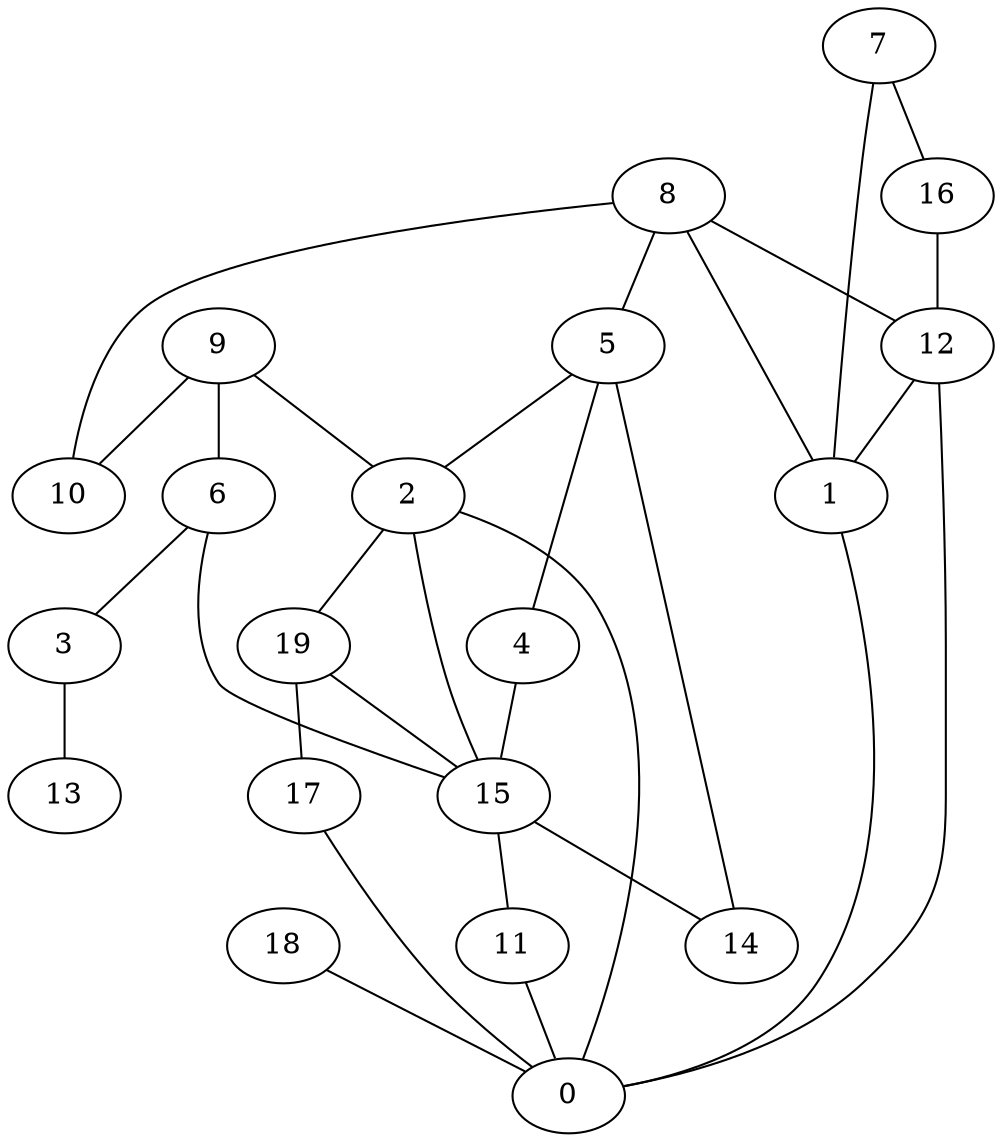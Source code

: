 digraph GG_graph {

subgraph G_graph {
edge [color = black]
"5" -> "2" [dir = none]
"4" -> "15" [dir = none]
"16" -> "12" [dir = none]
"3" -> "13" [dir = none]
"2" -> "0" [dir = none]
"2" -> "19" [dir = none]
"15" -> "14" [dir = none]
"1" -> "0" [dir = none]
"9" -> "6" [dir = none]
"9" -> "2" [dir = none]
"7" -> "1" [dir = none]
"12" -> "0" [dir = none]
"8" -> "10" [dir = none]
"8" -> "1" [dir = none]
"18" -> "0" [dir = none]
"11" -> "0" [dir = none]
"19" -> "17" [dir = none]
"19" -> "15" [dir = none]
"6" -> "3" [dir = none]
"12" -> "1" [dir = none]
"8" -> "12" [dir = none]
"8" -> "5" [dir = none]
"17" -> "0" [dir = none]
"15" -> "11" [dir = none]
"9" -> "10" [dir = none]
"5" -> "14" [dir = none]
"6" -> "15" [dir = none]
"2" -> "15" [dir = none]
"5" -> "4" [dir = none]
"7" -> "16" [dir = none]
}

}

